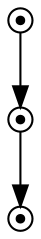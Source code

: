 digraph G {
Player1X1XGround0X1XSausage00X1XSausage10X1X		[ label="" shape=point peripheries=2 ];
Player1X1XGround0X1XSausage01X2XSausage10X1X		[ label="" shape=point peripheries=2 ];
Player1X1XGround0X1XSausage01X2XSausage11X2X		[ label="" shape=point peripheries=2 ];
	"Player1X1XGround0X1XSausage00X1XSausage10X1X" -> "Player1X1XGround0X1XSausage01X2XSausage10X1X";
	"Player1X1XGround0X1XSausage01X2XSausage10X1X" -> "Player1X1XGround0X1XSausage01X2XSausage11X2X";
}